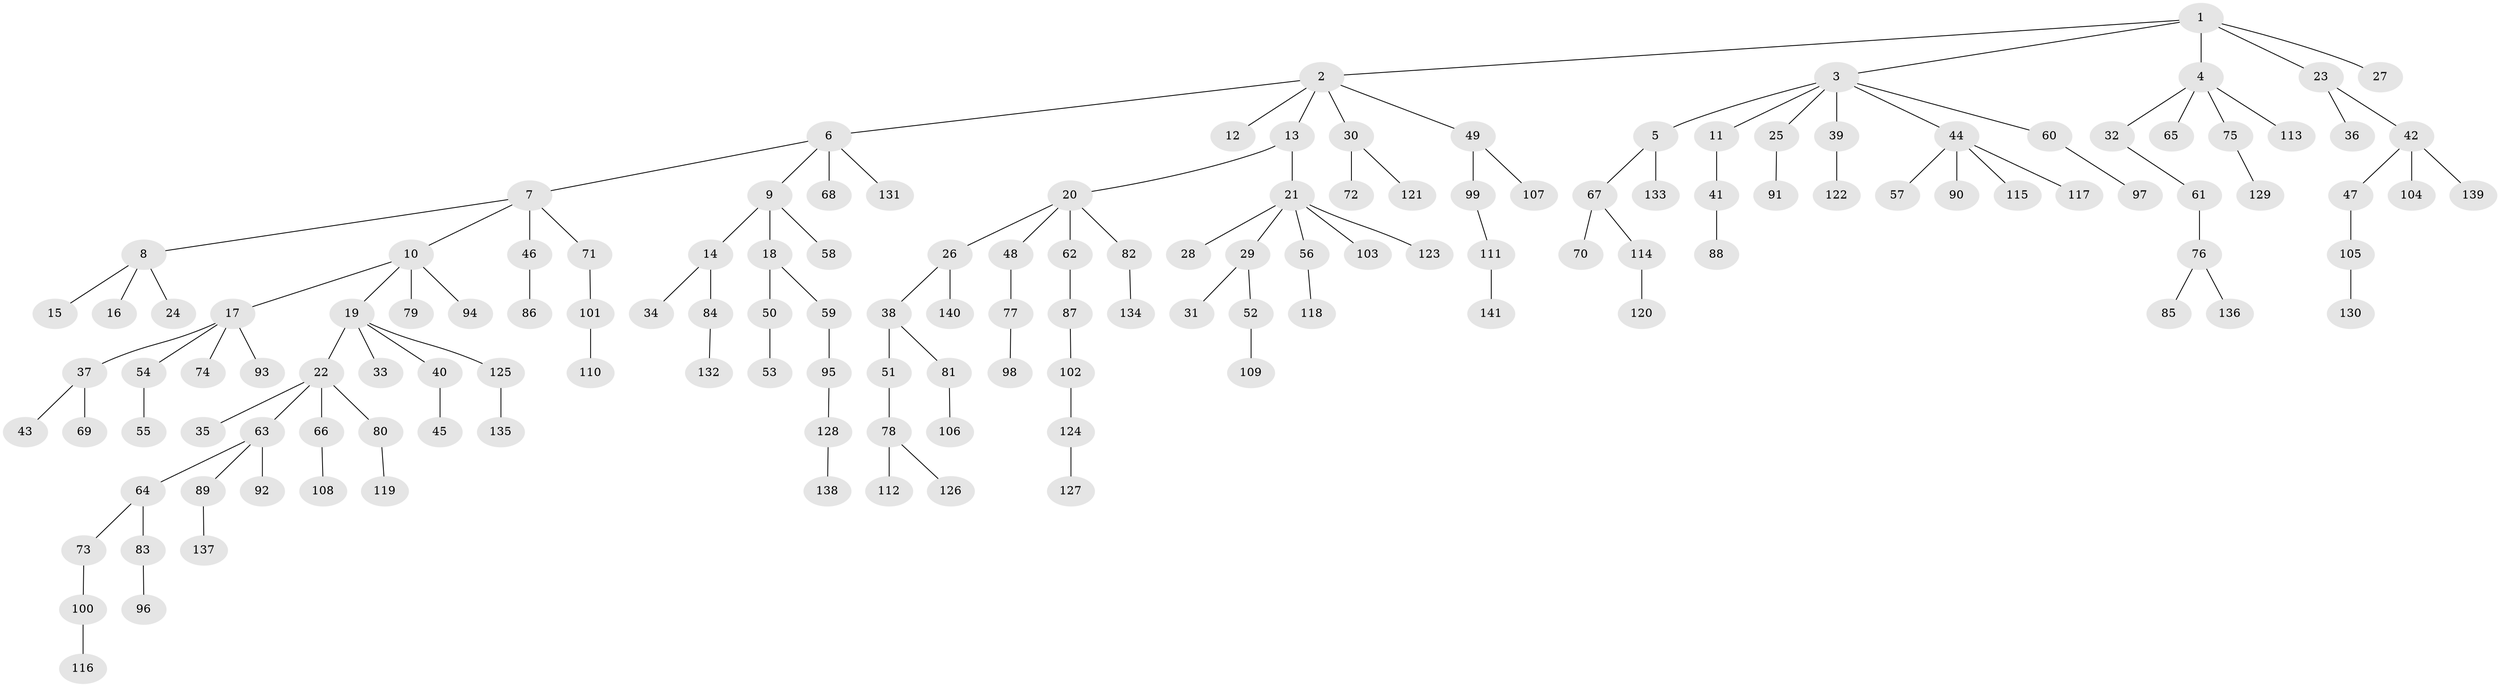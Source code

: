 // Generated by graph-tools (version 1.1) at 2025/50/03/09/25 03:50:18]
// undirected, 141 vertices, 140 edges
graph export_dot {
graph [start="1"]
  node [color=gray90,style=filled];
  1;
  2;
  3;
  4;
  5;
  6;
  7;
  8;
  9;
  10;
  11;
  12;
  13;
  14;
  15;
  16;
  17;
  18;
  19;
  20;
  21;
  22;
  23;
  24;
  25;
  26;
  27;
  28;
  29;
  30;
  31;
  32;
  33;
  34;
  35;
  36;
  37;
  38;
  39;
  40;
  41;
  42;
  43;
  44;
  45;
  46;
  47;
  48;
  49;
  50;
  51;
  52;
  53;
  54;
  55;
  56;
  57;
  58;
  59;
  60;
  61;
  62;
  63;
  64;
  65;
  66;
  67;
  68;
  69;
  70;
  71;
  72;
  73;
  74;
  75;
  76;
  77;
  78;
  79;
  80;
  81;
  82;
  83;
  84;
  85;
  86;
  87;
  88;
  89;
  90;
  91;
  92;
  93;
  94;
  95;
  96;
  97;
  98;
  99;
  100;
  101;
  102;
  103;
  104;
  105;
  106;
  107;
  108;
  109;
  110;
  111;
  112;
  113;
  114;
  115;
  116;
  117;
  118;
  119;
  120;
  121;
  122;
  123;
  124;
  125;
  126;
  127;
  128;
  129;
  130;
  131;
  132;
  133;
  134;
  135;
  136;
  137;
  138;
  139;
  140;
  141;
  1 -- 2;
  1 -- 3;
  1 -- 4;
  1 -- 23;
  1 -- 27;
  2 -- 6;
  2 -- 12;
  2 -- 13;
  2 -- 30;
  2 -- 49;
  3 -- 5;
  3 -- 11;
  3 -- 25;
  3 -- 39;
  3 -- 44;
  3 -- 60;
  4 -- 32;
  4 -- 65;
  4 -- 75;
  4 -- 113;
  5 -- 67;
  5 -- 133;
  6 -- 7;
  6 -- 9;
  6 -- 68;
  6 -- 131;
  7 -- 8;
  7 -- 10;
  7 -- 46;
  7 -- 71;
  8 -- 15;
  8 -- 16;
  8 -- 24;
  9 -- 14;
  9 -- 18;
  9 -- 58;
  10 -- 17;
  10 -- 19;
  10 -- 79;
  10 -- 94;
  11 -- 41;
  13 -- 20;
  13 -- 21;
  14 -- 34;
  14 -- 84;
  17 -- 37;
  17 -- 54;
  17 -- 74;
  17 -- 93;
  18 -- 50;
  18 -- 59;
  19 -- 22;
  19 -- 33;
  19 -- 40;
  19 -- 125;
  20 -- 26;
  20 -- 48;
  20 -- 62;
  20 -- 82;
  21 -- 28;
  21 -- 29;
  21 -- 56;
  21 -- 103;
  21 -- 123;
  22 -- 35;
  22 -- 63;
  22 -- 66;
  22 -- 80;
  23 -- 36;
  23 -- 42;
  25 -- 91;
  26 -- 38;
  26 -- 140;
  29 -- 31;
  29 -- 52;
  30 -- 72;
  30 -- 121;
  32 -- 61;
  37 -- 43;
  37 -- 69;
  38 -- 51;
  38 -- 81;
  39 -- 122;
  40 -- 45;
  41 -- 88;
  42 -- 47;
  42 -- 104;
  42 -- 139;
  44 -- 57;
  44 -- 90;
  44 -- 115;
  44 -- 117;
  46 -- 86;
  47 -- 105;
  48 -- 77;
  49 -- 99;
  49 -- 107;
  50 -- 53;
  51 -- 78;
  52 -- 109;
  54 -- 55;
  56 -- 118;
  59 -- 95;
  60 -- 97;
  61 -- 76;
  62 -- 87;
  63 -- 64;
  63 -- 89;
  63 -- 92;
  64 -- 73;
  64 -- 83;
  66 -- 108;
  67 -- 70;
  67 -- 114;
  71 -- 101;
  73 -- 100;
  75 -- 129;
  76 -- 85;
  76 -- 136;
  77 -- 98;
  78 -- 112;
  78 -- 126;
  80 -- 119;
  81 -- 106;
  82 -- 134;
  83 -- 96;
  84 -- 132;
  87 -- 102;
  89 -- 137;
  95 -- 128;
  99 -- 111;
  100 -- 116;
  101 -- 110;
  102 -- 124;
  105 -- 130;
  111 -- 141;
  114 -- 120;
  124 -- 127;
  125 -- 135;
  128 -- 138;
}
